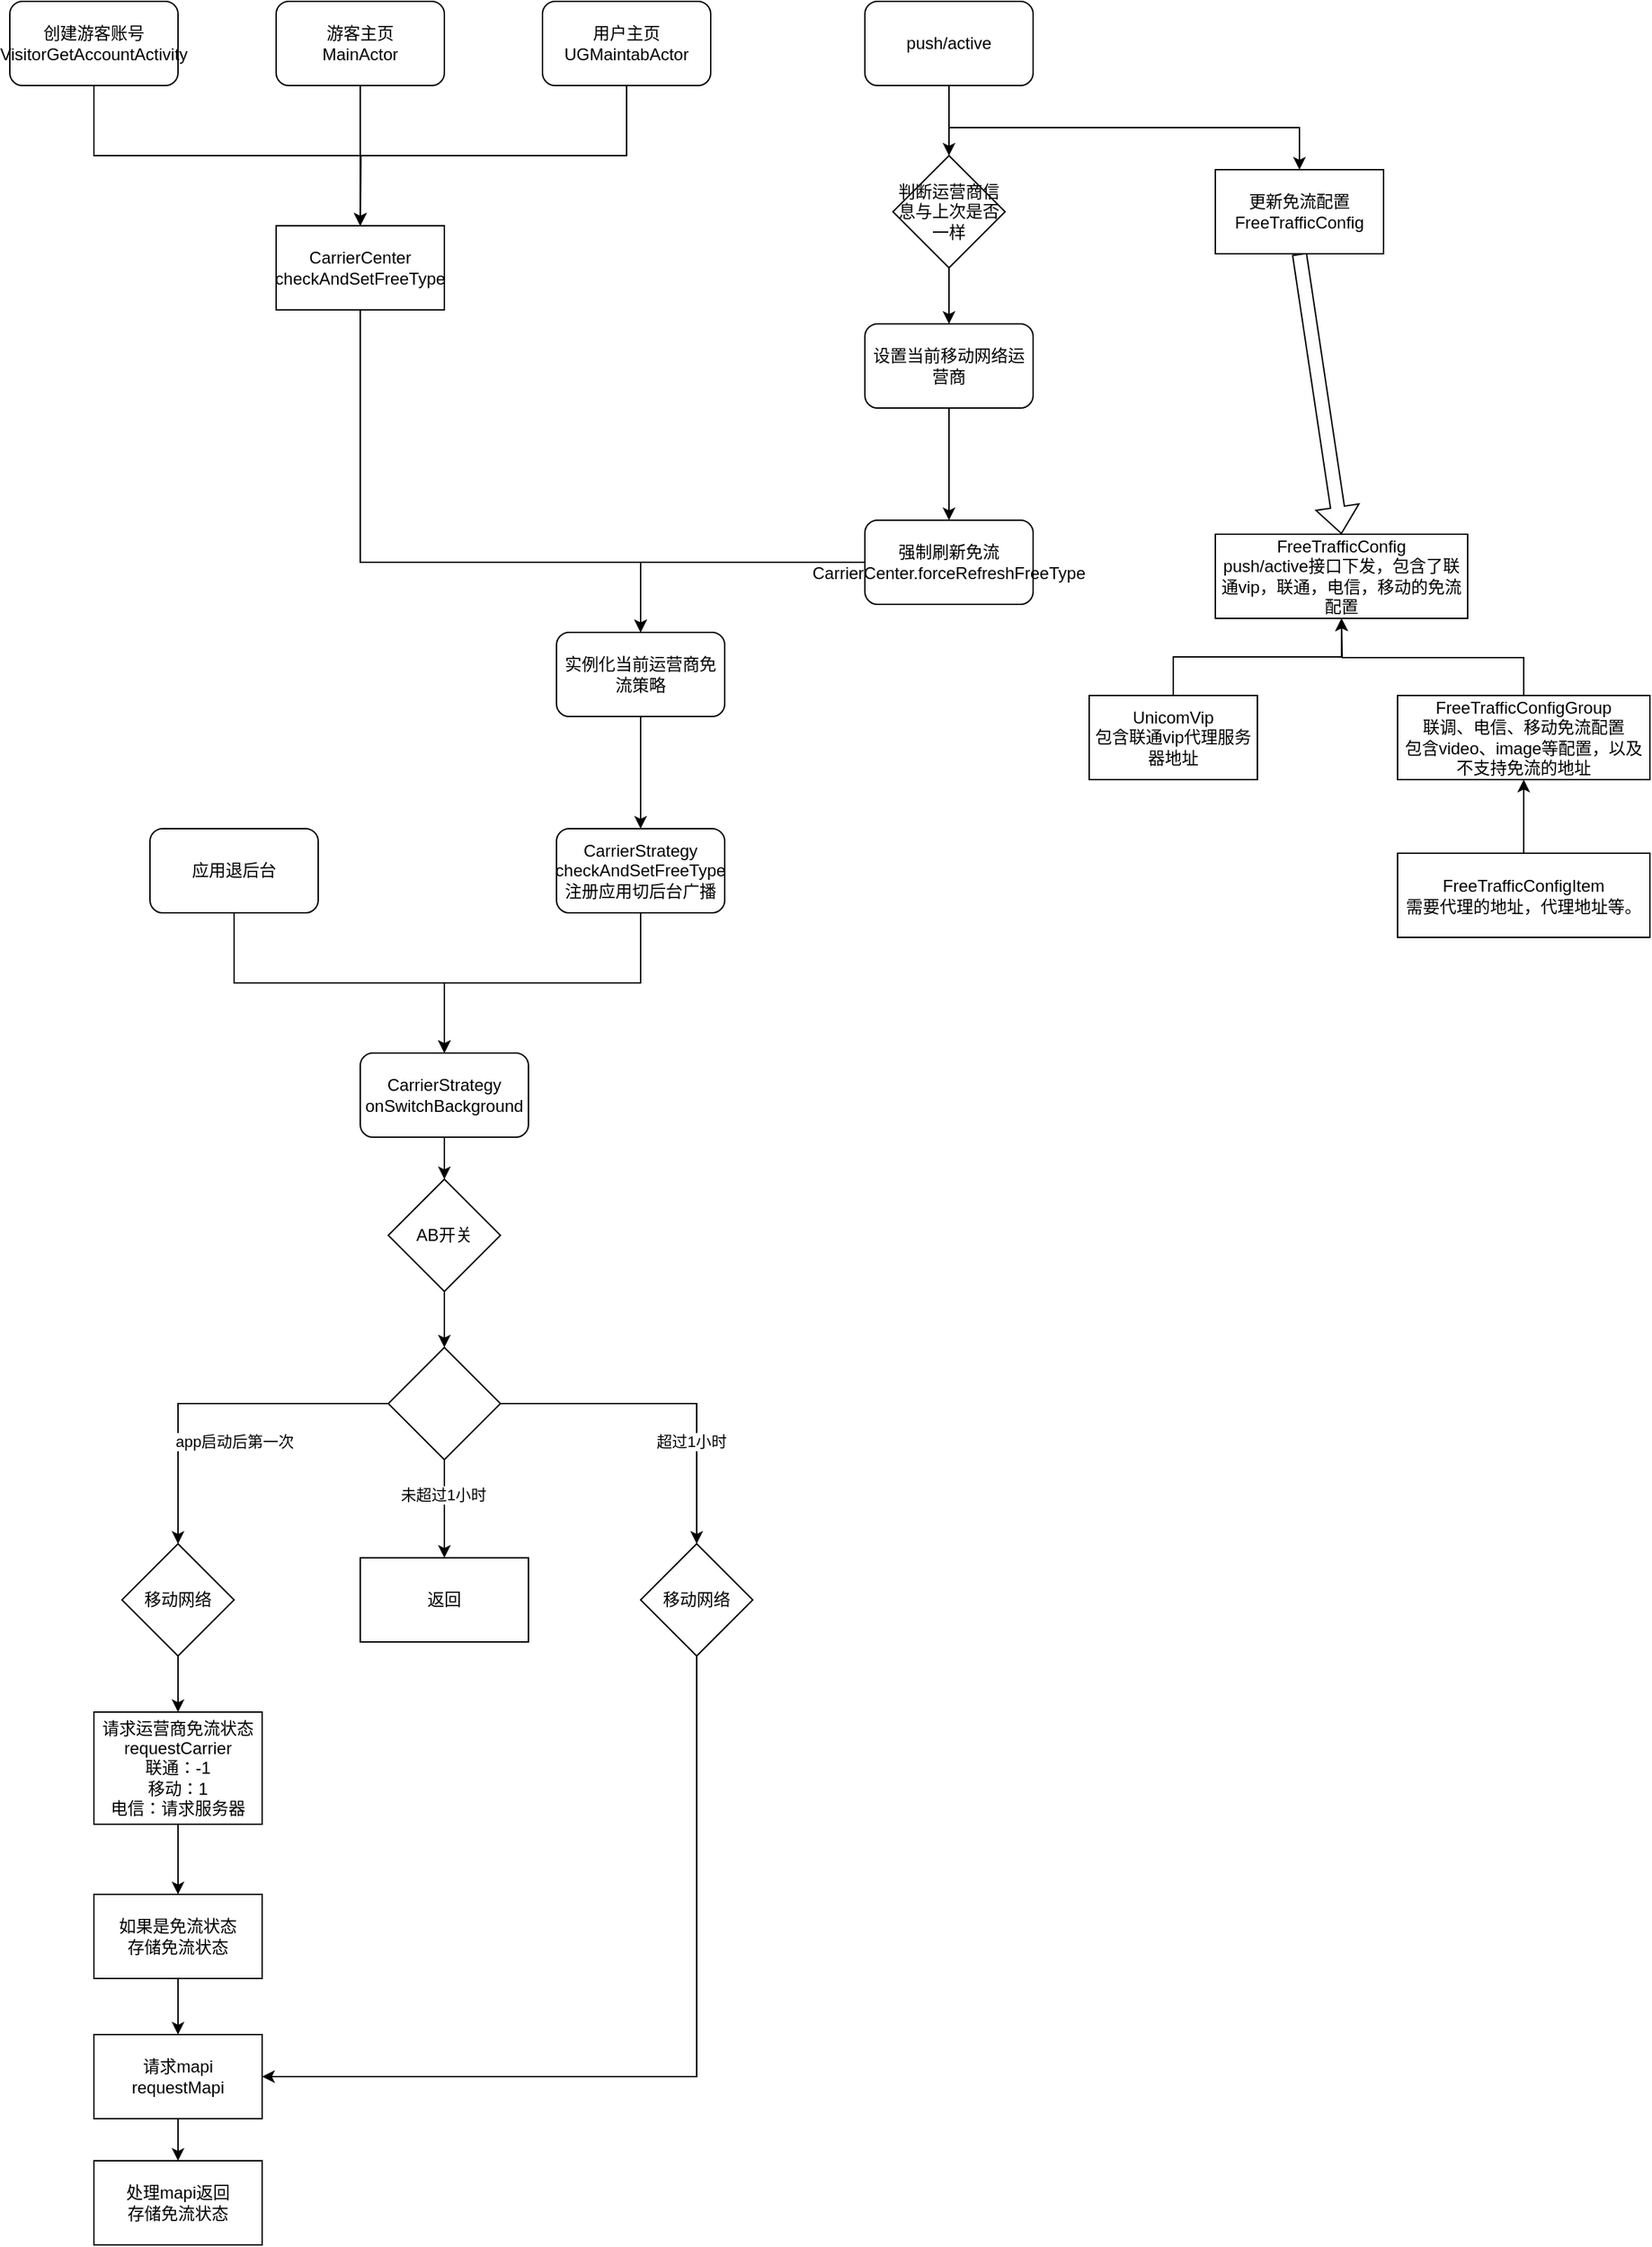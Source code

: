 <mxfile version="13.6.4" type="github" pages="3">
  <diagram id="5t_msXA3C3aUCK7MmMF7" name="客户端">
    <mxGraphModel dx="946" dy="623" grid="1" gridSize="10" guides="1" tooltips="1" connect="1" arrows="1" fold="1" page="0" pageScale="1" pageWidth="1200" pageHeight="1600" math="0" shadow="0">
      <root>
        <mxCell id="0" />
        <mxCell id="1" parent="0" />
        <mxCell id="FD7otclthJIT6LNGtW_D-5" style="edgeStyle=orthogonalEdgeStyle;rounded=0;orthogonalLoop=1;jettySize=auto;html=1;exitX=0.5;exitY=1;exitDx=0;exitDy=0;" parent="1" source="FD7otclthJIT6LNGtW_D-1" edge="1">
          <mxGeometry relative="1" as="geometry">
            <mxPoint x="380" y="270" as="targetPoint" />
          </mxGeometry>
        </mxCell>
        <mxCell id="FD7otclthJIT6LNGtW_D-1" value="创建游客账号&lt;br&gt;VisitorGetAccountActivity" style="rounded=1;whiteSpace=wrap;html=1;" parent="1" vertex="1">
          <mxGeometry x="130" y="110" width="120" height="60" as="geometry" />
        </mxCell>
        <mxCell id="FD7otclthJIT6LNGtW_D-6" style="edgeStyle=orthogonalEdgeStyle;rounded=0;orthogonalLoop=1;jettySize=auto;html=1;exitX=0.5;exitY=1;exitDx=0;exitDy=0;entryX=0.5;entryY=0;entryDx=0;entryDy=0;" parent="1" source="FD7otclthJIT6LNGtW_D-2" target="FD7otclthJIT6LNGtW_D-4" edge="1">
          <mxGeometry relative="1" as="geometry" />
        </mxCell>
        <mxCell id="FD7otclthJIT6LNGtW_D-2" value="游客主页&lt;br&gt;MainActor" style="rounded=1;whiteSpace=wrap;html=1;" parent="1" vertex="1">
          <mxGeometry x="320" y="110" width="120" height="60" as="geometry" />
        </mxCell>
        <mxCell id="FD7otclthJIT6LNGtW_D-7" style="edgeStyle=orthogonalEdgeStyle;rounded=0;orthogonalLoop=1;jettySize=auto;html=1;exitX=0.5;exitY=1;exitDx=0;exitDy=0;entryX=0.5;entryY=0;entryDx=0;entryDy=0;" parent="1" source="FD7otclthJIT6LNGtW_D-3" target="FD7otclthJIT6LNGtW_D-4" edge="1">
          <mxGeometry relative="1" as="geometry" />
        </mxCell>
        <mxCell id="FD7otclthJIT6LNGtW_D-3" value="用户主页&lt;br&gt;UGMaintabActor" style="rounded=1;whiteSpace=wrap;html=1;" parent="1" vertex="1">
          <mxGeometry x="510" y="110" width="120" height="60" as="geometry" />
        </mxCell>
        <mxCell id="FD7otclthJIT6LNGtW_D-17" style="edgeStyle=orthogonalEdgeStyle;rounded=0;orthogonalLoop=1;jettySize=auto;html=1;exitX=0.5;exitY=1;exitDx=0;exitDy=0;entryX=0.5;entryY=0;entryDx=0;entryDy=0;" parent="1" source="FD7otclthJIT6LNGtW_D-4" target="FD7otclthJIT6LNGtW_D-15" edge="1">
          <mxGeometry relative="1" as="geometry">
            <Array as="points">
              <mxPoint x="380" y="510" />
              <mxPoint x="580" y="510" />
            </Array>
          </mxGeometry>
        </mxCell>
        <mxCell id="FD7otclthJIT6LNGtW_D-4" value="CarrierCenter&lt;br&gt;checkAndSetFreeType" style="rounded=0;whiteSpace=wrap;html=1;" parent="1" vertex="1">
          <mxGeometry x="320" y="270" width="120" height="60" as="geometry" />
        </mxCell>
        <mxCell id="FD7otclthJIT6LNGtW_D-10" value="" style="edgeStyle=orthogonalEdgeStyle;rounded=0;orthogonalLoop=1;jettySize=auto;html=1;entryX=0.5;entryY=0;entryDx=0;entryDy=0;" parent="1" source="FD7otclthJIT6LNGtW_D-8" target="FD7otclthJIT6LNGtW_D-9" edge="1">
          <mxGeometry relative="1" as="geometry" />
        </mxCell>
        <mxCell id="FD7otclthJIT6LNGtW_D-51" style="edgeStyle=orthogonalEdgeStyle;rounded=0;orthogonalLoop=1;jettySize=auto;html=1;exitX=0.5;exitY=1;exitDx=0;exitDy=0;entryX=0.5;entryY=0;entryDx=0;entryDy=0;" parent="1" source="FD7otclthJIT6LNGtW_D-8" target="FD7otclthJIT6LNGtW_D-50" edge="1">
          <mxGeometry relative="1" as="geometry" />
        </mxCell>
        <mxCell id="FD7otclthJIT6LNGtW_D-8" value="push/active" style="rounded=1;whiteSpace=wrap;html=1;" parent="1" vertex="1">
          <mxGeometry x="740" y="110" width="120" height="60" as="geometry" />
        </mxCell>
        <mxCell id="FD7otclthJIT6LNGtW_D-12" style="edgeStyle=orthogonalEdgeStyle;rounded=0;orthogonalLoop=1;jettySize=auto;html=1;exitX=0.5;exitY=1;exitDx=0;exitDy=0;entryX=0.5;entryY=0;entryDx=0;entryDy=0;" parent="1" source="FD7otclthJIT6LNGtW_D-9" target="2" edge="1">
          <mxGeometry relative="1" as="geometry" />
        </mxCell>
        <mxCell id="FD7otclthJIT6LNGtW_D-9" value="判断运营商信息与上次是否一样" style="rhombus;whiteSpace=wrap;html=1;" parent="1" vertex="1">
          <mxGeometry x="760" y="220" width="80" height="80" as="geometry" />
        </mxCell>
        <mxCell id="FD7otclthJIT6LNGtW_D-14" value="" style="edgeStyle=orthogonalEdgeStyle;rounded=0;orthogonalLoop=1;jettySize=auto;html=1;" parent="1" source="2" target="FD7otclthJIT6LNGtW_D-13" edge="1">
          <mxGeometry relative="1" as="geometry" />
        </mxCell>
        <mxCell id="2" value="设置当前移动网络运营商" style="rounded=1;whiteSpace=wrap;html=1;" parent="1" vertex="1">
          <mxGeometry x="740" y="340" width="120" height="60" as="geometry" />
        </mxCell>
        <mxCell id="FD7otclthJIT6LNGtW_D-16" value="" style="edgeStyle=orthogonalEdgeStyle;rounded=0;orthogonalLoop=1;jettySize=auto;html=1;" parent="1" source="FD7otclthJIT6LNGtW_D-13" target="FD7otclthJIT6LNGtW_D-15" edge="1">
          <mxGeometry relative="1" as="geometry" />
        </mxCell>
        <mxCell id="FD7otclthJIT6LNGtW_D-13" value="强制刷新免流&lt;br&gt;CarrierCenter.forceRefreshFreeType" style="whiteSpace=wrap;html=1;rounded=1;" parent="1" vertex="1">
          <mxGeometry x="740" y="480" width="120" height="60" as="geometry" />
        </mxCell>
        <mxCell id="FD7otclthJIT6LNGtW_D-19" value="" style="edgeStyle=orthogonalEdgeStyle;rounded=0;orthogonalLoop=1;jettySize=auto;html=1;" parent="1" source="FD7otclthJIT6LNGtW_D-15" target="FD7otclthJIT6LNGtW_D-18" edge="1">
          <mxGeometry relative="1" as="geometry" />
        </mxCell>
        <mxCell id="FD7otclthJIT6LNGtW_D-15" value="实例化当前运营商免流策略" style="whiteSpace=wrap;html=1;rounded=1;" parent="1" vertex="1">
          <mxGeometry x="520" y="560" width="120" height="60" as="geometry" />
        </mxCell>
        <mxCell id="FD7otclthJIT6LNGtW_D-21" style="edgeStyle=orthogonalEdgeStyle;rounded=0;orthogonalLoop=1;jettySize=auto;html=1;exitX=0.5;exitY=1;exitDx=0;exitDy=0;" parent="1" source="FD7otclthJIT6LNGtW_D-18" target="FD7otclthJIT6LNGtW_D-20" edge="1">
          <mxGeometry relative="1" as="geometry" />
        </mxCell>
        <mxCell id="FD7otclthJIT6LNGtW_D-18" value="CarrierStrategy&lt;br&gt;checkAndSetFreeType&lt;br&gt;注册应用切后台广播" style="whiteSpace=wrap;html=1;rounded=1;" parent="1" vertex="1">
          <mxGeometry x="520" y="700" width="120" height="60" as="geometry" />
        </mxCell>
        <mxCell id="FD7otclthJIT6LNGtW_D-25" value="" style="edgeStyle=orthogonalEdgeStyle;rounded=0;orthogonalLoop=1;jettySize=auto;html=1;entryX=0.5;entryY=0;entryDx=0;entryDy=0;" parent="1" source="FD7otclthJIT6LNGtW_D-20" target="FD7otclthJIT6LNGtW_D-26" edge="1">
          <mxGeometry relative="1" as="geometry">
            <mxPoint x="440" y="970" as="targetPoint" />
          </mxGeometry>
        </mxCell>
        <mxCell id="FD7otclthJIT6LNGtW_D-20" value="CarrierStrategy&lt;br&gt;onSwitchBackground" style="rounded=1;whiteSpace=wrap;html=1;" parent="1" vertex="1">
          <mxGeometry x="380" y="860" width="120" height="60" as="geometry" />
        </mxCell>
        <mxCell id="FD7otclthJIT6LNGtW_D-23" style="edgeStyle=orthogonalEdgeStyle;rounded=0;orthogonalLoop=1;jettySize=auto;html=1;exitX=0.5;exitY=1;exitDx=0;exitDy=0;entryX=0.5;entryY=0;entryDx=0;entryDy=0;" parent="1" source="FD7otclthJIT6LNGtW_D-22" target="FD7otclthJIT6LNGtW_D-20" edge="1">
          <mxGeometry relative="1" as="geometry" />
        </mxCell>
        <mxCell id="FD7otclthJIT6LNGtW_D-22" value="应用退后台" style="rounded=1;whiteSpace=wrap;html=1;" parent="1" vertex="1">
          <mxGeometry x="230" y="700" width="120" height="60" as="geometry" />
        </mxCell>
        <mxCell id="FD7otclthJIT6LNGtW_D-30" value="" style="edgeStyle=orthogonalEdgeStyle;rounded=0;orthogonalLoop=1;jettySize=auto;html=1;" parent="1" source="FD7otclthJIT6LNGtW_D-26" target="FD7otclthJIT6LNGtW_D-29" edge="1">
          <mxGeometry relative="1" as="geometry" />
        </mxCell>
        <mxCell id="FD7otclthJIT6LNGtW_D-26" value="AB开关" style="rhombus;whiteSpace=wrap;html=1;" parent="1" vertex="1">
          <mxGeometry x="400" y="950" width="80" height="80" as="geometry" />
        </mxCell>
        <mxCell id="FD7otclthJIT6LNGtW_D-32" style="edgeStyle=orthogonalEdgeStyle;rounded=0;orthogonalLoop=1;jettySize=auto;html=1;exitX=0;exitY=0.5;exitDx=0;exitDy=0;entryX=0.5;entryY=0;entryDx=0;entryDy=0;" parent="1" source="FD7otclthJIT6LNGtW_D-29" target="FD7otclthJIT6LNGtW_D-43" edge="1">
          <mxGeometry relative="1" as="geometry" />
        </mxCell>
        <mxCell id="FD7otclthJIT6LNGtW_D-33" value="app启动后第一次" style="edgeLabel;html=1;align=center;verticalAlign=middle;resizable=0;points=[];" parent="FD7otclthJIT6LNGtW_D-32" vertex="1" connectable="0">
          <mxGeometry x="-0.12" y="27" relative="1" as="geometry">
            <mxPoint as="offset" />
          </mxGeometry>
        </mxCell>
        <mxCell id="FD7otclthJIT6LNGtW_D-35" value="" style="edgeStyle=orthogonalEdgeStyle;rounded=0;orthogonalLoop=1;jettySize=auto;html=1;" parent="1" source="FD7otclthJIT6LNGtW_D-29" target="FD7otclthJIT6LNGtW_D-34" edge="1">
          <mxGeometry relative="1" as="geometry" />
        </mxCell>
        <mxCell id="FD7otclthJIT6LNGtW_D-36" value="未超过1小时" style="edgeLabel;html=1;align=center;verticalAlign=middle;resizable=0;points=[];" parent="FD7otclthJIT6LNGtW_D-35" vertex="1" connectable="0">
          <mxGeometry x="-0.286" y="-1" relative="1" as="geometry">
            <mxPoint as="offset" />
          </mxGeometry>
        </mxCell>
        <mxCell id="FD7otclthJIT6LNGtW_D-47" style="edgeStyle=orthogonalEdgeStyle;rounded=0;orthogonalLoop=1;jettySize=auto;html=1;exitX=1;exitY=0.5;exitDx=0;exitDy=0;entryX=0.5;entryY=0;entryDx=0;entryDy=0;" parent="1" source="FD7otclthJIT6LNGtW_D-29" target="FD7otclthJIT6LNGtW_D-46" edge="1">
          <mxGeometry relative="1" as="geometry" />
        </mxCell>
        <mxCell id="FD7otclthJIT6LNGtW_D-48" value="超过1小时" style="edgeLabel;html=1;align=center;verticalAlign=middle;resizable=0;points=[];" parent="FD7otclthJIT6LNGtW_D-47" vertex="1" connectable="0">
          <mxGeometry x="0.133" y="-27" relative="1" as="geometry">
            <mxPoint as="offset" />
          </mxGeometry>
        </mxCell>
        <mxCell id="FD7otclthJIT6LNGtW_D-29" value="" style="rhombus;whiteSpace=wrap;html=1;" parent="1" vertex="1">
          <mxGeometry x="400" y="1070" width="80" height="80" as="geometry" />
        </mxCell>
        <mxCell id="FD7otclthJIT6LNGtW_D-38" value="" style="edgeStyle=orthogonalEdgeStyle;rounded=0;orthogonalLoop=1;jettySize=auto;html=1;" parent="1" source="FD7otclthJIT6LNGtW_D-31" target="FD7otclthJIT6LNGtW_D-37" edge="1">
          <mxGeometry relative="1" as="geometry" />
        </mxCell>
        <mxCell id="FD7otclthJIT6LNGtW_D-31" value="请求运营商免流状态&lt;br&gt;requestCarrier&lt;br&gt;联通：-1&lt;br&gt;移动：1&lt;br&gt;电信：请求服务器" style="rounded=0;whiteSpace=wrap;html=1;" parent="1" vertex="1">
          <mxGeometry x="190" y="1330" width="120" height="80" as="geometry" />
        </mxCell>
        <mxCell id="FD7otclthJIT6LNGtW_D-34" value="返回" style="whiteSpace=wrap;html=1;" parent="1" vertex="1">
          <mxGeometry x="380" y="1220" width="120" height="60" as="geometry" />
        </mxCell>
        <mxCell id="FD7otclthJIT6LNGtW_D-40" value="" style="edgeStyle=orthogonalEdgeStyle;rounded=0;orthogonalLoop=1;jettySize=auto;html=1;" parent="1" source="FD7otclthJIT6LNGtW_D-37" target="FD7otclthJIT6LNGtW_D-39" edge="1">
          <mxGeometry relative="1" as="geometry" />
        </mxCell>
        <mxCell id="FD7otclthJIT6LNGtW_D-37" value="如果是免流状态&lt;br&gt;存储免流状态" style="whiteSpace=wrap;html=1;rounded=0;" parent="1" vertex="1">
          <mxGeometry x="190" y="1460" width="120" height="60" as="geometry" />
        </mxCell>
        <mxCell id="FD7otclthJIT6LNGtW_D-42" value="" style="edgeStyle=orthogonalEdgeStyle;rounded=0;orthogonalLoop=1;jettySize=auto;html=1;" parent="1" source="FD7otclthJIT6LNGtW_D-39" target="FD7otclthJIT6LNGtW_D-41" edge="1">
          <mxGeometry relative="1" as="geometry" />
        </mxCell>
        <mxCell id="FD7otclthJIT6LNGtW_D-39" value="请求mapi&lt;br&gt;requestMapi" style="whiteSpace=wrap;html=1;rounded=0;" parent="1" vertex="1">
          <mxGeometry x="190" y="1560" width="120" height="60" as="geometry" />
        </mxCell>
        <mxCell id="FD7otclthJIT6LNGtW_D-41" value="处理mapi返回&lt;br&gt;存储免流状态" style="whiteSpace=wrap;html=1;rounded=0;" parent="1" vertex="1">
          <mxGeometry x="190" y="1650" width="120" height="60" as="geometry" />
        </mxCell>
        <mxCell id="FD7otclthJIT6LNGtW_D-44" style="edgeStyle=orthogonalEdgeStyle;rounded=0;orthogonalLoop=1;jettySize=auto;html=1;exitX=0.5;exitY=1;exitDx=0;exitDy=0;entryX=0.5;entryY=0;entryDx=0;entryDy=0;" parent="1" source="FD7otclthJIT6LNGtW_D-43" target="FD7otclthJIT6LNGtW_D-31" edge="1">
          <mxGeometry relative="1" as="geometry" />
        </mxCell>
        <mxCell id="FD7otclthJIT6LNGtW_D-43" value="移动网络" style="rhombus;whiteSpace=wrap;html=1;" parent="1" vertex="1">
          <mxGeometry x="210" y="1210" width="80" height="80" as="geometry" />
        </mxCell>
        <mxCell id="FD7otclthJIT6LNGtW_D-49" style="edgeStyle=orthogonalEdgeStyle;rounded=0;orthogonalLoop=1;jettySize=auto;html=1;exitX=0.5;exitY=1;exitDx=0;exitDy=0;entryX=1;entryY=0.5;entryDx=0;entryDy=0;" parent="1" source="FD7otclthJIT6LNGtW_D-46" target="FD7otclthJIT6LNGtW_D-39" edge="1">
          <mxGeometry relative="1" as="geometry" />
        </mxCell>
        <mxCell id="FD7otclthJIT6LNGtW_D-46" value="移动网络" style="rhombus;whiteSpace=wrap;html=1;" parent="1" vertex="1">
          <mxGeometry x="580" y="1210" width="80" height="80" as="geometry" />
        </mxCell>
        <mxCell id="M2WQxrDhA5h37YQD7dsD-2" style="rounded=0;orthogonalLoop=1;jettySize=auto;html=1;exitX=0.5;exitY=1;exitDx=0;exitDy=0;entryX=0.5;entryY=0;entryDx=0;entryDy=0;shape=flexArrow;" parent="1" source="FD7otclthJIT6LNGtW_D-50" target="FD7otclthJIT6LNGtW_D-76" edge="1">
          <mxGeometry relative="1" as="geometry" />
        </mxCell>
        <mxCell id="FD7otclthJIT6LNGtW_D-50" value="更新免流配置&lt;br&gt;FreeTrafficConfig" style="rounded=0;whiteSpace=wrap;html=1;" parent="1" vertex="1">
          <mxGeometry x="990" y="230" width="120" height="60" as="geometry" />
        </mxCell>
        <mxCell id="FD7otclthJIT6LNGtW_D-76" value="FreeTrafficConfig&lt;br&gt;push/active接口下发，包含了联通vip，联通，电信，移动的免流配置" style="rounded=0;whiteSpace=wrap;html=1;" parent="1" vertex="1">
          <mxGeometry x="990" y="490" width="180" height="60" as="geometry" />
        </mxCell>
        <mxCell id="FD7otclthJIT6LNGtW_D-81" style="edgeStyle=orthogonalEdgeStyle;rounded=0;orthogonalLoop=1;jettySize=auto;html=1;exitX=0.5;exitY=0;exitDx=0;exitDy=0;" parent="1" source="FD7otclthJIT6LNGtW_D-77" edge="1">
          <mxGeometry relative="1" as="geometry">
            <mxPoint x="1080" y="550" as="targetPoint" />
          </mxGeometry>
        </mxCell>
        <mxCell id="FD7otclthJIT6LNGtW_D-77" value="FreeTrafficConfigGroup&lt;br&gt;联调、电信、移动免流配置&lt;br&gt;包含video、image等配置，以及不支持免流的地址" style="rounded=0;whiteSpace=wrap;html=1;" parent="1" vertex="1">
          <mxGeometry x="1120" y="605" width="180" height="60" as="geometry" />
        </mxCell>
        <mxCell id="FD7otclthJIT6LNGtW_D-82" style="edgeStyle=orthogonalEdgeStyle;rounded=0;orthogonalLoop=1;jettySize=auto;html=1;entryX=0.5;entryY=1;entryDx=0;entryDy=0;exitX=0.5;exitY=0;exitDx=0;exitDy=0;" parent="1" source="FD7otclthJIT6LNGtW_D-78" target="FD7otclthJIT6LNGtW_D-77" edge="1">
          <mxGeometry relative="1" as="geometry">
            <mxPoint x="1190" y="727.5" as="sourcePoint" />
          </mxGeometry>
        </mxCell>
        <mxCell id="FD7otclthJIT6LNGtW_D-78" value="FreeTrafficConfigItem&lt;br&gt;需要代理的地址，代理地址等。" style="rounded=0;whiteSpace=wrap;html=1;" parent="1" vertex="1">
          <mxGeometry x="1120" y="717.5" width="180" height="60" as="geometry" />
        </mxCell>
        <mxCell id="FD7otclthJIT6LNGtW_D-80" style="edgeStyle=orthogonalEdgeStyle;rounded=0;orthogonalLoop=1;jettySize=auto;html=1;exitX=0.5;exitY=0;exitDx=0;exitDy=0;" parent="1" source="FD7otclthJIT6LNGtW_D-79" target="FD7otclthJIT6LNGtW_D-76" edge="1">
          <mxGeometry relative="1" as="geometry" />
        </mxCell>
        <mxCell id="FD7otclthJIT6LNGtW_D-79" value="UnicomVip&lt;br&gt;包含联通vip代理服务器地址" style="rounded=0;whiteSpace=wrap;html=1;" parent="1" vertex="1">
          <mxGeometry x="900" y="605" width="120" height="60" as="geometry" />
        </mxCell>
      </root>
    </mxGraphModel>
  </diagram>
  <diagram id="wdd9Wxzh6zNCUxIPPa7Z" name="时序图">
    <mxGraphModel dx="2146" dy="623" grid="1" gridSize="10" guides="1" tooltips="1" connect="1" arrows="1" fold="1" page="1" pageScale="1" pageWidth="1200" pageHeight="1600" math="0" shadow="0">
      <root>
        <mxCell id="Zx3ItGKa6gAKtKhe6P54-0" />
        <mxCell id="Zx3ItGKa6gAKtKhe6P54-1" parent="Zx3ItGKa6gAKtKhe6P54-0" />
        <mxCell id="Zx3ItGKa6gAKtKhe6P54-2" value="Client" style="shape=umlLifeline;perimeter=lifelinePerimeter;whiteSpace=wrap;html=1;container=1;collapsible=0;recursiveResize=0;outlineConnect=0;" parent="Zx3ItGKa6gAKtKhe6P54-1" vertex="1">
          <mxGeometry x="80" y="50" width="100" height="930" as="geometry" />
        </mxCell>
        <mxCell id="Zx3ItGKa6gAKtKhe6P54-9" value="push/active" style="html=1;verticalAlign=bottom;endArrow=block;" parent="Zx3ItGKa6gAKtKhe6P54-2" target="Zx3ItGKa6gAKtKhe6P54-5" edge="1">
          <mxGeometry width="80" relative="1" as="geometry">
            <mxPoint x="50" y="90" as="sourcePoint" />
            <mxPoint x="130" y="90" as="targetPoint" />
          </mxGeometry>
        </mxCell>
        <mxCell id="Zx3ItGKa6gAKtKhe6P54-5" value="mapi" style="shape=umlLifeline;perimeter=lifelinePerimeter;whiteSpace=wrap;html=1;container=1;collapsible=0;recursiveResize=0;outlineConnect=0;" parent="Zx3ItGKa6gAKtKhe6P54-1" vertex="1">
          <mxGeometry x="280" y="50" width="100" height="930" as="geometry" />
        </mxCell>
        <mxCell id="Zx3ItGKa6gAKtKhe6P54-6" value="运营商&lt;br&gt;Server" style="shape=umlLifeline;perimeter=lifelinePerimeter;whiteSpace=wrap;html=1;container=1;collapsible=0;recursiveResize=0;outlineConnect=0;" parent="Zx3ItGKa6gAKtKhe6P54-1" vertex="1">
          <mxGeometry x="480" y="50" width="100" height="930" as="geometry" />
        </mxCell>
        <mxCell id="Zx3ItGKa6gAKtKhe6P54-7" value="微博中转服务器" style="shape=umlLifeline;perimeter=lifelinePerimeter;whiteSpace=wrap;html=1;container=1;collapsible=0;recursiveResize=0;outlineConnect=0;" parent="Zx3ItGKa6gAKtKhe6P54-1" vertex="1">
          <mxGeometry x="680" y="50" width="100" height="930" as="geometry" />
        </mxCell>
        <mxCell id="Zx3ItGKa6gAKtKhe6P54-8" value="免流CDN" style="shape=umlLifeline;perimeter=lifelinePerimeter;whiteSpace=wrap;html=1;container=1;collapsible=0;recursiveResize=0;outlineConnect=0;" parent="Zx3ItGKa6gAKtKhe6P54-1" vertex="1">
          <mxGeometry x="880" y="50" width="100" height="930" as="geometry" />
        </mxCell>
        <mxCell id="Zx3ItGKa6gAKtKhe6P54-10" value="当前网络运营商 &amp;amp; 免流配置" style="html=1;verticalAlign=bottom;endArrow=open;dashed=1;endSize=8;" parent="Zx3ItGKa6gAKtKhe6P54-1" target="Zx3ItGKa6gAKtKhe6P54-2" edge="1">
          <mxGeometry relative="1" as="geometry">
            <mxPoint x="330" y="170" as="sourcePoint" />
            <mxPoint x="250" y="170" as="targetPoint" />
          </mxGeometry>
        </mxCell>
        <mxCell id="L4AFFT017c6pMfZP4k8h-0" value="请求当前免流状态" style="html=1;verticalAlign=bottom;endArrow=block;" parent="Zx3ItGKa6gAKtKhe6P54-1" edge="1">
          <mxGeometry width="80" relative="1" as="geometry">
            <mxPoint x="130" y="320" as="sourcePoint" />
            <mxPoint x="529.5" y="320" as="targetPoint" />
          </mxGeometry>
        </mxCell>
        <mxCell id="L4AFFT017c6pMfZP4k8h-1" value="免流状态" style="html=1;verticalAlign=bottom;endArrow=open;dashed=1;endSize=8;" parent="Zx3ItGKa6gAKtKhe6P54-1" edge="1">
          <mxGeometry relative="1" as="geometry">
            <mxPoint x="530" y="360" as="sourcePoint" />
            <mxPoint x="129.5" y="360" as="targetPoint" />
          </mxGeometry>
        </mxCell>
        <mxCell id="L4AFFT017c6pMfZP4k8h-2" value="请求当前免流状态&lt;br&gt;carrier/info" style="html=1;verticalAlign=bottom;endArrow=block;" parent="Zx3ItGKa6gAKtKhe6P54-1" edge="1">
          <mxGeometry width="80" relative="1" as="geometry">
            <mxPoint x="130.25" y="440" as="sourcePoint" />
            <mxPoint x="330" y="440" as="targetPoint" />
          </mxGeometry>
        </mxCell>
        <mxCell id="Xfnc2JzhtMYeQJa7CxyX-0" value="免流信息" style="html=1;verticalAlign=bottom;endArrow=open;dashed=1;endSize=8;" parent="Zx3ItGKa6gAKtKhe6P54-1" edge="1">
          <mxGeometry relative="1" as="geometry">
            <mxPoint x="329.5" y="480" as="sourcePoint" />
            <mxPoint x="129.5" y="480" as="targetPoint" />
            <Array as="points">
              <mxPoint x="220" y="480" />
            </Array>
          </mxGeometry>
        </mxCell>
        <mxCell id="Xfnc2JzhtMYeQJa7CxyX-1" value="请求运营商" style="html=1;verticalAlign=bottom;endArrow=block;" parent="Zx3ItGKa6gAKtKhe6P54-1" edge="1">
          <mxGeometry width="80" relative="1" as="geometry">
            <mxPoint x="330" y="440" as="sourcePoint" />
            <mxPoint x="529.75" y="440" as="targetPoint" />
          </mxGeometry>
        </mxCell>
        <mxCell id="Xfnc2JzhtMYeQJa7CxyX-2" value="免流信息" style="html=1;verticalAlign=bottom;endArrow=open;dashed=1;endSize=8;" parent="Zx3ItGKa6gAKtKhe6P54-1" edge="1">
          <mxGeometry relative="1" as="geometry">
            <mxPoint x="530" y="480" as="sourcePoint" />
            <mxPoint x="330" y="480" as="targetPoint" />
            <Array as="points">
              <mxPoint x="420.5" y="480" />
            </Array>
          </mxGeometry>
        </mxCell>
        <mxCell id="Xfnc2JzhtMYeQJa7CxyX-3" value="通过免流配置中的域名，直接请求免流CDN" style="html=1;verticalAlign=bottom;endArrow=block;" parent="Zx3ItGKa6gAKtKhe6P54-1" edge="1">
          <mxGeometry width="80" relative="1" as="geometry">
            <mxPoint x="130" y="694" as="sourcePoint" />
            <mxPoint x="929.5" y="694" as="targetPoint" />
          </mxGeometry>
        </mxCell>
        <mxCell id="Xfnc2JzhtMYeQJa7CxyX-4" value="通过免流配置中的域名，请求中转服务器" style="html=1;verticalAlign=bottom;endArrow=block;" parent="Zx3ItGKa6gAKtKhe6P54-1" edge="1">
          <mxGeometry width="80" relative="1" as="geometry">
            <mxPoint x="130" y="814" as="sourcePoint" />
            <mxPoint x="730" y="814" as="targetPoint" />
          </mxGeometry>
        </mxCell>
        <mxCell id="Xfnc2JzhtMYeQJa7CxyX-5" value="返回数据" style="html=1;verticalAlign=bottom;endArrow=open;dashed=1;endSize=8;" parent="Zx3ItGKa6gAKtKhe6P54-1" edge="1">
          <mxGeometry relative="1" as="geometry">
            <mxPoint x="929.5" y="724" as="sourcePoint" />
            <mxPoint x="129.5" y="724" as="targetPoint" />
            <Array as="points">
              <mxPoint x="840" y="724" />
            </Array>
          </mxGeometry>
        </mxCell>
        <mxCell id="Xfnc2JzhtMYeQJa7CxyX-7" value="返回数据" style="html=1;verticalAlign=bottom;endArrow=open;dashed=1;endSize=8;" parent="Zx3ItGKa6gAKtKhe6P54-1" edge="1">
          <mxGeometry relative="1" as="geometry">
            <mxPoint x="730" y="871" as="sourcePoint" />
            <mxPoint x="129.5" y="871" as="targetPoint" />
          </mxGeometry>
        </mxCell>
        <mxCell id="Xfnc2JzhtMYeQJa7CxyX-11" value="分发到免流CDN" style="html=1;verticalAlign=bottom;endArrow=block;" parent="Zx3ItGKa6gAKtKhe6P54-1" target="Zx3ItGKa6gAKtKhe6P54-8" edge="1">
          <mxGeometry relative="1" as="geometry">
            <mxPoint x="730" y="814" as="sourcePoint" />
            <mxPoint x="925" y="814" as="targetPoint" />
          </mxGeometry>
        </mxCell>
        <mxCell id="Xfnc2JzhtMYeQJa7CxyX-12" value="返回数据" style="html=1;verticalAlign=bottom;endArrow=open;dashed=1;endSize=8;" parent="Zx3ItGKa6gAKtKhe6P54-1" source="Zx3ItGKa6gAKtKhe6P54-8" edge="1">
          <mxGeometry relative="1" as="geometry">
            <mxPoint x="729.5" y="871" as="targetPoint" />
            <mxPoint x="925" y="871" as="sourcePoint" />
          </mxGeometry>
        </mxCell>
        <mxCell id="Xfnc2JzhtMYeQJa7CxyX-15" value="&lt;span&gt;免流卡&lt;br&gt;（图片、视频、直播）&lt;br&gt;&lt;/span&gt;" style="text;html=1;strokeColor=none;fillColor=none;align=center;verticalAlign=middle;whiteSpace=wrap;rounded=0;" parent="Zx3ItGKa6gAKtKhe6P54-1" vertex="1">
          <mxGeometry x="-20" y="684" width="130" height="20" as="geometry" />
        </mxCell>
        <mxCell id="Xfnc2JzhtMYeQJa7CxyX-16" value="&lt;span&gt;联通会员&lt;/span&gt;" style="text;html=1;strokeColor=none;fillColor=none;align=center;verticalAlign=middle;whiteSpace=wrap;rounded=0;" parent="Zx3ItGKa6gAKtKhe6P54-1" vertex="1">
          <mxGeometry x="15" y="804" width="60" height="20" as="geometry" />
        </mxCell>
        <mxCell id="S-02nD10D-d4bgHcmyhw-0" value="carrier/get/info" style="html=1;verticalAlign=bottom;endArrow=block;" parent="Zx3ItGKa6gAKtKhe6P54-1" edge="1">
          <mxGeometry width="80" relative="1" as="geometry">
            <mxPoint x="130.5" y="230" as="sourcePoint" />
            <mxPoint x="330" y="230" as="targetPoint" />
          </mxGeometry>
        </mxCell>
        <mxCell id="S-02nD10D-d4bgHcmyhw-1" value="当前网络运营商" style="html=1;verticalAlign=bottom;endArrow=open;dashed=1;endSize=8;" parent="Zx3ItGKa6gAKtKhe6P54-1" edge="1">
          <mxGeometry relative="1" as="geometry">
            <mxPoint x="330.5" y="260" as="sourcePoint" />
            <mxPoint x="130" y="260" as="targetPoint" />
          </mxGeometry>
        </mxCell>
        <mxCell id="S-02nD10D-d4bgHcmyhw-3" value="push/active接口，返回免流配置包含联通会员和免流卡的相关配置，具体见接口文档。" style="shape=document;whiteSpace=wrap;html=1;boundedLbl=1;fillColor=#fff2cc;strokeColor=#d6b656;size=0.111;align=left;" parent="Zx3ItGKa6gAKtKhe6P54-1" vertex="1">
          <mxGeometry x="360" y="130" width="150" height="70" as="geometry" />
        </mxCell>
        <mxCell id="BMfTMdnMGLnC48BqI3dr-0" value="carrier/get/info接口，返回当前网络运营商。网络状态发生变化的时候会请求，目前只有IOS端有此请求。" style="shape=document;whiteSpace=wrap;html=1;boundedLbl=1;fillColor=#fff2cc;strokeColor=#d6b656;size=0.111;align=left;" parent="Zx3ItGKa6gAKtKhe6P54-1" vertex="1">
          <mxGeometry x="360" y="220" width="150" height="70" as="geometry" />
        </mxCell>
        <mxCell id="BMfTMdnMGLnC48BqI3dr-1" value="电信：由客户端请求运营商服务器&lt;br&gt;联通：写死返回-1 不免流&lt;br&gt;移动：写死返回1 免流" style="shape=document;whiteSpace=wrap;html=1;boundedLbl=1;fillColor=#fff2cc;strokeColor=#d6b656;size=0.111;align=left;" parent="Zx3ItGKa6gAKtKhe6P54-1" vertex="1">
          <mxGeometry x="550" y="300" width="150" height="80" as="geometry" />
        </mxCell>
        <mxCell id="BMfTMdnMGLnC48BqI3dr-3" value="客户端请求mapi，有服务端请求运营商，获取免流状态。" style="shape=document;whiteSpace=wrap;html=1;boundedLbl=1;fillColor=#fff2cc;strokeColor=#d6b656;size=0.111;align=left;" parent="Zx3ItGKa6gAKtKhe6P54-1" vertex="1">
          <mxGeometry x="550" y="420" width="150" height="70" as="geometry" />
        </mxCell>
        <mxCell id="BMfTMdnMGLnC48BqI3dr-4" value="通过免流配置，客户端通过替换域名的方式，直接访问免流CDN" style="shape=document;whiteSpace=wrap;html=1;boundedLbl=1;fillColor=#fff2cc;strokeColor=#d6b656;size=0.111;align=left;" parent="Zx3ItGKa6gAKtKhe6P54-1" vertex="1">
          <mxGeometry x="960" y="676.25" width="150" height="62.5" as="geometry" />
        </mxCell>
        <mxCell id="BMfTMdnMGLnC48BqI3dr-5" value="接口请求" style="html=1;verticalAlign=bottom;endArrow=block;" parent="Zx3ItGKa6gAKtKhe6P54-1" edge="1">
          <mxGeometry width="80" relative="1" as="geometry">
            <mxPoint x="130.75" y="580" as="sourcePoint" />
            <mxPoint x="330.5" y="580" as="targetPoint" />
          </mxGeometry>
        </mxCell>
        <mxCell id="BMfTMdnMGLnC48BqI3dr-6" value="返回数据" style="html=1;verticalAlign=bottom;endArrow=open;dashed=1;endSize=8;" parent="Zx3ItGKa6gAKtKhe6P54-1" edge="1">
          <mxGeometry relative="1" as="geometry">
            <mxPoint x="330" y="620" as="sourcePoint" />
            <mxPoint x="130" y="620" as="targetPoint" />
            <Array as="points">
              <mxPoint x="220.5" y="620" />
            </Array>
          </mxGeometry>
        </mxCell>
        <mxCell id="BMfTMdnMGLnC48BqI3dr-7" value="&lt;span&gt;免流卡&lt;br&gt;（业务接口）&lt;br&gt;&lt;/span&gt;" style="text;html=1;strokeColor=none;fillColor=none;align=center;verticalAlign=middle;whiteSpace=wrap;rounded=0;" parent="Zx3ItGKa6gAKtKhe6P54-1" vertex="1">
          <mxGeometry x="5" y="570" width="80" height="20" as="geometry" />
        </mxCell>
        <mxCell id="BMfTMdnMGLnC48BqI3dr-8" value="在请求接口中，统一添加免流字段。" style="shape=document;whiteSpace=wrap;html=1;boundedLbl=1;fillColor=#fff2cc;strokeColor=#d6b656;size=0.111;align=left;" parent="Zx3ItGKa6gAKtKhe6P54-1" vertex="1">
          <mxGeometry x="360" y="570" width="150" height="60" as="geometry" />
        </mxCell>
        <mxCell id="BMfTMdnMGLnC48BqI3dr-9" value="客户端所有请求统一走免流服务器，再由服务器分发到免流CDN。联通直接根据客户端访问的地址是否是中转服务器进行计算免流。" style="shape=document;whiteSpace=wrap;html=1;boundedLbl=1;fillColor=#fff2cc;strokeColor=#d6b656;size=0.111;align=left;" parent="Zx3ItGKa6gAKtKhe6P54-1" vertex="1">
          <mxGeometry x="960" y="804" width="150" height="96" as="geometry" />
        </mxCell>
        <mxCell id="BMfTMdnMGLnC48BqI3dr-10" value="客户度获取免流&lt;br&gt;配置和状态" style="rounded=0;whiteSpace=wrap;html=1;fillColor=#dae8fc;strokeColor=#6c8ebf;" parent="Zx3ItGKa6gAKtKhe6P54-1" vertex="1">
          <mxGeometry x="-50" y="120" width="25" height="380" as="geometry" />
        </mxCell>
        <mxCell id="BMfTMdnMGLnC48BqI3dr-11" value="免流实现" style="rounded=0;whiteSpace=wrap;html=1;fillColor=#d5e8d4;strokeColor=#82b366;" parent="Zx3ItGKa6gAKtKhe6P54-1" vertex="1">
          <mxGeometry x="-50" y="525" width="25" height="365" as="geometry" />
        </mxCell>
      </root>
    </mxGraphModel>
  </diagram>
  <diagram id="dxQe6RQ59VyKmGhSH5cl" name="免流模块">
    
    <mxGraphModel dx="-254" dy="623" grid="1" gridSize="10" guides="1" tooltips="1" connect="1" arrows="1" fold="1" page="1" pageScale="1" pageWidth="1200" pageHeight="1600" math="0" shadow="0">
      
      <root>
        
        <mxCell id="RBBrFdm4qwBOUeEuhhhn-0" />
        
        <mxCell id="RBBrFdm4qwBOUeEuhhhn-1" parent="RBBrFdm4qwBOUeEuhhhn-0" />
        
        <mxCell id="68yQm4vrExPjKiZ2PvLh-0" value="WeiboImageDownloader&lt;br&gt;图片免流" style="rounded=0;whiteSpace=wrap;html=1;" vertex="1" parent="RBBrFdm4qwBOUeEuhhhn-1">
          
          <mxGeometry x="1360" y="1090" width="120" height="60" as="geometry" />
          
        </mxCell>
        
        <mxCell id="68yQm4vrExPjKiZ2PvLh-1" style="rounded=0;orthogonalLoop=1;jettySize=auto;html=1;exitX=1;exitY=0.5;exitDx=0;exitDy=0;entryX=0;entryY=0.5;entryDx=0;entryDy=0;" edge="1" parent="RBBrFdm4qwBOUeEuhhhn-1" source="68yQm4vrExPjKiZ2PvLh-2" target="68yQm4vrExPjKiZ2PvLh-12">
          
          <mxGeometry relative="1" as="geometry" />
          
        </mxCell>
        
        <mxCell id="68yQm4vrExPjKiZ2PvLh-2" value="WeiboLogHelper&lt;br&gt;日志免流" style="rounded=0;whiteSpace=wrap;html=1;" vertex="1" parent="RBBrFdm4qwBOUeEuhhhn-1">
          
          <mxGeometry x="1360" y="1000" width="120" height="60" as="geometry" />
          
        </mxCell>
        
        <mxCell id="68yQm4vrExPjKiZ2PvLh-3" style="edgeStyle=none;rounded=0;orthogonalLoop=1;jettySize=auto;html=1;exitX=1;exitY=0.5;exitDx=0;exitDy=0;entryX=0;entryY=0.5;entryDx=0;entryDy=0;" edge="1" parent="RBBrFdm4qwBOUeEuhhhn-1" source="68yQm4vrExPjKiZ2PvLh-4" target="68yQm4vrExPjKiZ2PvLh-19">
          
          <mxGeometry relative="1" as="geometry" />
          
        </mxCell>
        
        <mxCell id="68yQm4vrExPjKiZ2PvLh-4" value="WBPlayerSDK&lt;br&gt;播放器免流" style="rounded=0;whiteSpace=wrap;html=1;" vertex="1" parent="RBBrFdm4qwBOUeEuhhhn-1">
          
          <mxGeometry x="1360" y="1220" width="120" height="60" as="geometry" />
          
        </mxCell>
        
        <mxCell id="68yQm4vrExPjKiZ2PvLh-5" value="" style="rounded=0;orthogonalLoop=1;jettySize=auto;html=1;" edge="1" parent="RBBrFdm4qwBOUeEuhhhn-1" source="68yQm4vrExPjKiZ2PvLh-6" target="68yQm4vrExPjKiZ2PvLh-7">
          
          <mxGeometry relative="1" as="geometry" />
          
        </mxCell>
        
        <mxCell id="68yQm4vrExPjKiZ2PvLh-6" value="WeiboHttpClient&lt;br&gt;联通会员业务接口" style="rounded=0;whiteSpace=wrap;html=1;" vertex="1" parent="RBBrFdm4qwBOUeEuhhhn-1">
          
          <mxGeometry x="1360" y="810" width="120" height="60" as="geometry" />
          
        </mxCell>
        
        <mxCell id="68yQm4vrExPjKiZ2PvLh-7" value="替换域名" style="whiteSpace=wrap;html=1;rounded=0;" vertex="1" parent="RBBrFdm4qwBOUeEuhhhn-1">
          
          <mxGeometry x="1710" y="810" width="120" height="60" as="geometry" />
          
        </mxCell>
        
        <mxCell id="68yQm4vrExPjKiZ2PvLh-8" style="edgeStyle=none;rounded=0;orthogonalLoop=1;jettySize=auto;html=1;exitX=1;exitY=0.5;exitDx=0;exitDy=0;entryX=0;entryY=0.5;entryDx=0;entryDy=0;" edge="1" parent="RBBrFdm4qwBOUeEuhhhn-1" source="68yQm4vrExPjKiZ2PvLh-9" target="68yQm4vrExPjKiZ2PvLh-19">
          
          <mxGeometry relative="1" as="geometry" />
          
        </mxCell>
        
        <mxCell id="68yQm4vrExPjKiZ2PvLh-9" value="UploadkitComponents&lt;br&gt;上传免流" style="rounded=0;whiteSpace=wrap;html=1;" vertex="1" parent="RBBrFdm4qwBOUeEuhhhn-1">
          
          <mxGeometry x="1360" y="1320" width="120" height="60" as="geometry" />
          
        </mxCell>
        
        <mxCell id="68yQm4vrExPjKiZ2PvLh-10" value="" style="rounded=0;orthogonalLoop=1;jettySize=auto;html=1;" edge="1" parent="RBBrFdm4qwBOUeEuhhhn-1" source="68yQm4vrExPjKiZ2PvLh-11" target="68yQm4vrExPjKiZ2PvLh-12">
          
          <mxGeometry relative="1" as="geometry" />
          
        </mxCell>
        
        <mxCell id="68yQm4vrExPjKiZ2PvLh-11" value="RequestParam&lt;br&gt;免流卡业务接口" style="rounded=0;whiteSpace=wrap;html=1;" vertex="1" parent="RBBrFdm4qwBOUeEuhhhn-1">
          
          <mxGeometry x="1360" y="910" width="120" height="60" as="geometry" />
          
        </mxCell>
        
        <mxCell id="68yQm4vrExPjKiZ2PvLh-12" value="&lt;div style=&quot;text-align: left&quot;&gt;&lt;span&gt;免流类型参数&lt;/span&gt;&lt;br&gt;&lt;/div&gt;" style="whiteSpace=wrap;html=1;rounded=0;" vertex="1" parent="RBBrFdm4qwBOUeEuhhhn-1">
          
          <mxGeometry x="1710" y="910" width="120" height="60" as="geometry" />
          
        </mxCell>
        
        <mxCell id="68yQm4vrExPjKiZ2PvLh-13" value="" style="rounded=0;orthogonalLoop=1;jettySize=auto;html=1;entryX=0;entryY=0.5;entryDx=0;entryDy=0;" edge="1" parent="RBBrFdm4qwBOUeEuhhhn-1" target="68yQm4vrExPjKiZ2PvLh-14">
          
          <mxGeometry relative="1" as="geometry">
            
            <mxPoint x="1480" y="1030" as="sourcePoint" />
            
          </mxGeometry>
          
        </mxCell>
        
        <mxCell id="68yQm4vrExPjKiZ2PvLh-14" value="&lt;span style=&quot;text-align: left&quot;&gt;替换地址&amp;amp;header&lt;br&gt;&lt;/span&gt;" style="whiteSpace=wrap;html=1;rounded=0;" vertex="1" parent="RBBrFdm4qwBOUeEuhhhn-1">
          
          <mxGeometry x="1710" y="1090" width="120" height="60" as="geometry" />
          
        </mxCell>
        
        <mxCell id="68yQm4vrExPjKiZ2PvLh-15" value="" style="rounded=0;orthogonalLoop=1;jettySize=auto;html=1;entryX=0;entryY=0.5;entryDx=0;entryDy=0;exitX=1;exitY=0.5;exitDx=0;exitDy=0;" edge="1" parent="RBBrFdm4qwBOUeEuhhhn-1" source="68yQm4vrExPjKiZ2PvLh-0" target="68yQm4vrExPjKiZ2PvLh-14">
          
          <mxGeometry relative="1" as="geometry">
            
            <mxPoint x="1480" y="1140" as="sourcePoint" />
            
            <mxPoint x="1710" y="1140" as="targetPoint" />
            
          </mxGeometry>
          
        </mxCell>
        
        <mxCell id="68yQm4vrExPjKiZ2PvLh-16" value="" style="rounded=0;orthogonalLoop=1;jettySize=auto;html=1;entryX=0;entryY=0.5;entryDx=0;entryDy=0;" edge="1" parent="RBBrFdm4qwBOUeEuhhhn-1" target="68yQm4vrExPjKiZ2PvLh-17">
          
          <mxGeometry relative="1" as="geometry">
            
            <mxPoint x="1480" y="1250" as="sourcePoint" />
            
          </mxGeometry>
          
        </mxCell>
        
        <mxCell id="68yQm4vrExPjKiZ2PvLh-17" value="&lt;span style=&quot;text-align: left&quot;&gt;视频接口&lt;br&gt;&lt;/span&gt;" style="whiteSpace=wrap;html=1;rounded=0;" vertex="1" parent="RBBrFdm4qwBOUeEuhhhn-1">
          
          <mxGeometry x="1710" y="1320" width="120" height="60" as="geometry" />
          
        </mxCell>
        
        <mxCell id="68yQm4vrExPjKiZ2PvLh-18" value="" style="rounded=0;orthogonalLoop=1;jettySize=auto;html=1;entryX=0;entryY=0.5;entryDx=0;entryDy=0;" edge="1" parent="RBBrFdm4qwBOUeEuhhhn-1" target="68yQm4vrExPjKiZ2PvLh-17">
          
          <mxGeometry relative="1" as="geometry">
            
            <mxPoint x="1480" y="1350" as="sourcePoint" />
            
            <mxPoint x="1710" y="1350" as="targetPoint" />
            
          </mxGeometry>
          
        </mxCell>
        
        <mxCell id="68yQm4vrExPjKiZ2PvLh-19" value="&lt;span style=&quot;text-align: left&quot;&gt;替换header&lt;br&gt;&lt;/span&gt;" style="whiteSpace=wrap;html=1;rounded=0;" vertex="1" parent="RBBrFdm4qwBOUeEuhhhn-1">
          
          <mxGeometry x="1710" y="1220" width="120" height="60" as="geometry" />
          
        </mxCell>
        
        <mxCell id="kEkCI56yb4XTMgC40Mdx-0" value="&lt;div style=&quot;text-align: left&quot;&gt;CarrierCenter.&lt;span&gt;getCarrierFreeType()&lt;/span&gt;&lt;/div&gt;" style="shape=document;whiteSpace=wrap;html=1;boundedLbl=1;fillColor=#fff2cc;strokeColor=#d6b656;" vertex="1" parent="RBBrFdm4qwBOUeEuhhhn-1">
          
          <mxGeometry x="1920" y="910" width="220" height="80" as="geometry" />
          
        </mxCell>
        
        <mxCell id="kEkCI56yb4XTMgC40Mdx-1" value="&lt;div style=&quot;text-align: left&quot;&gt;MultiMediaFreeTrafficHelper.&lt;br&gt;checkAndSetSimCardImgUrl&lt;br&gt;&lt;/div&gt;" style="shape=document;whiteSpace=wrap;html=1;boundedLbl=1;fillColor=#fff2cc;strokeColor=#d6b656;" vertex="1" parent="RBBrFdm4qwBOUeEuhhhn-1">
          
          <mxGeometry x="1920" y="1080" width="220" height="80" as="geometry" />
          
        </mxCell>
        
        <mxCell id="kEkCI56yb4XTMgC40Mdx-2" value="&lt;div style=&quot;text-align: left&quot;&gt;MultiMediaFreeTrafficHelper&lt;br&gt;getMultiMediaUnicomProxyHeaders&lt;br&gt;&lt;/div&gt;" style="shape=document;whiteSpace=wrap;html=1;boundedLbl=1;fillColor=#fff2cc;strokeColor=#d6b656;" vertex="1" parent="RBBrFdm4qwBOUeEuhhhn-1">
          
          <mxGeometry x="1920" y="1210" width="220" height="80" as="geometry" />
          
        </mxCell>
        
        <mxCell id="kEkCI56yb4XTMgC40Mdx-3" value="&lt;div style=&quot;text-align: left&quot;&gt;MultiMediaFreeTrafficHelper&lt;br&gt;getMultiMediaUnicomProxyUrl&lt;br&gt;&lt;/div&gt;" style="shape=document;whiteSpace=wrap;html=1;boundedLbl=1;fillColor=#fff2cc;strokeColor=#d6b656;" vertex="1" parent="RBBrFdm4qwBOUeEuhhhn-1">
          
          <mxGeometry x="1920" y="1320" width="220" height="80" as="geometry" />
          
        </mxCell>
        
        <mxCell id="kEkCI56yb4XTMgC40Mdx-5" value="&lt;div style=&quot;text-align: left&quot;&gt;UnicomVIP&lt;br&gt;&lt;/div&gt;" style="shape=document;whiteSpace=wrap;html=1;boundedLbl=1;fillColor=#fff2cc;strokeColor=#d6b656;" vertex="1" parent="RBBrFdm4qwBOUeEuhhhn-1">
          
          <mxGeometry x="1920" y="800" width="220" height="80" as="geometry" />
          
        </mxCell>
        
      </root>
      
    </mxGraphModel>
    
  </diagram>
</mxfile>
